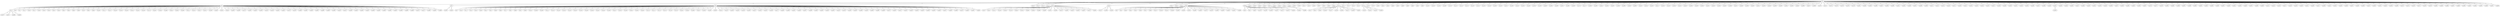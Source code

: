 graph GR{
id_0;
id_1;
id_2;
id_3;
id_4;
id_5;
id_6;
id_7;
id_8;
id_9;
id_10;
id_11;
id_12;
id_13;
id_14;
id_15;
id_16;
id_17;
id_18;
id_19;
id_20;
id_21;
id_22;
id_23;
id_24;
id_25;
id_26;
id_27;
id_28;
id_29;
id_30;
id_31;
id_32;
id_33;
id_34;
id_35;
id_36;
id_37;
id_38;
id_39;
id_40;
id_41;
id_42;
id_43;
id_44;
id_45;
id_46;
id_47;
id_48;
id_49;
id_50;
id_51;
id_52;
id_53;
id_54;
id_55;
id_56;
id_57;
id_58;
id_59;
id_60;
id_61;
id_62;
id_63;
id_64;
id_65;
id_66;
id_67;
id_68;
id_69;
id_70;
id_71;
id_72;
id_73;
id_74;
id_75;
id_76;
id_77;
id_78;
id_79;
id_80;
id_81;
id_82;
id_83;
id_84;
id_85;
id_86;
id_87;
id_88;
id_89;
id_90;
id_91;
id_92;
id_93;
id_94;
id_95;
id_96;
id_97;
id_98;
id_99;
id_100;
id_101;
id_102;
id_103;
id_104;
id_105;
id_106;
id_107;
id_108;
id_109;
id_110;
id_111;
id_112;
id_113;
id_114;
id_115;
id_116;
id_117;
id_118;
id_119;
id_120;
id_121;
id_122;
id_123;
id_124;
id_125;
id_126;
id_127;
id_128;
id_129;
id_130;
id_131;
id_132;
id_133;
id_134;
id_135;
id_136;
id_137;
id_138;
id_139;
id_140;
id_141;
id_142;
id_143;
id_144;
id_145;
id_146;
id_147;
id_148;
id_149;
id_150;
id_151;
id_152;
id_153;
id_154;
id_155;
id_156;
id_157;
id_158;
id_159;
id_160;
id_161;
id_162;
id_163;
id_164;
id_165;
id_166;
id_167;
id_168;
id_169;
id_170;
id_171;
id_172;
id_173;
id_174;
id_175;
id_176;
id_177;
id_178;
id_179;
id_180;
id_181;
id_182;
id_183;
id_184;
id_185;
id_186;
id_187;
id_188;
id_189;
id_190;
id_191;
id_192;
id_193;
id_194;
id_195;
id_196;
id_197;
id_198;
id_199;
id_200;
id_201;
id_202;
id_203;
id_204;
id_205;
id_206;
id_207;
id_208;
id_209;
id_210;
id_211;
id_212;
id_213;
id_214;
id_215;
id_216;
id_217;
id_218;
id_219;
id_220;
id_221;
id_222;
id_223;
id_224;
id_225;
id_226;
id_227;
id_228;
id_229;
id_230;
id_231;
id_232;
id_233;
id_234;
id_235;
id_236;
id_237;
id_238;
id_239;
id_240;
id_241;
id_242;
id_243;
id_244;
id_245;
id_246;
id_247;
id_248;
id_249;
id_250;
id_251;
id_252;
id_253;
id_254;
id_255;
id_256;
id_257;
id_258;
id_259;
id_260;
id_261;
id_262;
id_263;
id_264;
id_265;
id_266;
id_267;
id_268;
id_269;
id_270;
id_271;
id_272;
id_273;
id_274;
id_275;
id_276;
id_277;
id_278;
id_279;
id_280;
id_281;
id_282;
id_283;
id_284;
id_285;
id_286;
id_287;
id_288;
id_289;
id_290;
id_291;
id_292;
id_293;
id_294;
id_295;
id_296;
id_297;
id_298;
id_299;
id_300;
id_301;
id_302;
id_303;
id_304;
id_305;
id_306;
id_307;
id_308;
id_309;
id_310;
id_311;
id_312;
id_313;
id_314;
id_315;
id_316;
id_317;
id_318;
id_319;
id_320;
id_321;
id_322;
id_323;
id_324;
id_325;
id_326;
id_327;
id_328;
id_329;
id_330;
id_331;
id_332;
id_333;
id_334;
id_335;
id_336;
id_337;
id_338;
id_339;
id_340;
id_341;
id_342;
id_343;
id_344;
id_345;
id_346;
id_347;
id_348;
id_349;
id_350;
id_351;
id_352;
id_353;
id_354;
id_355;
id_356;
id_357;
id_358;
id_359;
id_360;
id_361;
id_362;
id_363;
id_364;
id_365;
id_366;
id_367;
id_368;
id_369;
id_370;
id_371;
id_372;
id_373;
id_374;
id_375;
id_376;
id_377;
id_378;
id_379;
id_380;
id_381;
id_382;
id_383;
id_384;
id_385;
id_386;
id_387;
id_388;
id_389;
id_390;
id_391;
id_392;
id_393;
id_394;
id_395;
id_396;
id_397;
id_398;
id_399;
id_400;
id_401;
id_402;
id_403;
id_404;
id_405;
id_406;
id_407;
id_408;
id_409;
id_410;
id_411;
id_412;
id_413;
id_414;
id_415;
id_416;
id_417;
id_418;
id_419;
id_420;
id_421;
id_422;
id_423;
id_424;
id_425;
id_426;
id_427;
id_428;
id_429;
id_430;
id_431;
id_432;
id_433;
id_434;
id_435;
id_436;
id_437;
id_438;
id_439;
id_440;
id_441;
id_442;
id_443;
id_444;
id_445;
id_446;
id_447;
id_448;
id_449;
id_450;
id_451;
id_452;
id_453;
id_454;
id_455;
id_456;
id_457;
id_458;
id_459;
id_460;
id_461;
id_462;
id_463;
id_464;
id_465;
id_466;
id_467;
id_468;
id_469;
id_470;
id_471;
id_472;
id_473;
id_474;
id_475;
id_476;
id_477;
id_478;
id_479;
id_480;
id_481;
id_482;
id_483;
id_484;
id_485;
id_486;
id_487;
id_488;
id_489;
id_490;
id_491;
id_492;
id_493;
id_494;
id_495;
id_496;
id_497;
id_498;
id_499;
id_1--id_4[label=1];
id_1--id_5[label=1];
id_1--id_8[label=1];
id_1--id_10[label=1];
id_1--id_12[label=1];
id_1--id_13[label=1];
id_1--id_14[label=1];
id_1--id_15[label=1];
id_1--id_18[label=1];
id_1--id_21[label=1];
id_1--id_23[label=1];
id_1--id_24[label=1];
id_1--id_25[label=1];
id_1--id_26[label=1];
id_1--id_28[label=1];
id_1--id_29[label=1];
id_1--id_30[label=1];
id_1--id_35[label=1];
id_1--id_37[label=1];
id_1--id_40[label=1];
id_1--id_44[label=1];
id_1--id_45[label=1];
id_1--id_46[label=1];
id_1--id_48[label=1];
id_1--id_49[label=1];
id_1--id_51[label=1];
id_1--id_53[label=1];
id_1--id_56[label=1];
id_1--id_60[label=1];
id_1--id_64[label=1];
id_1--id_66[label=1];
id_1--id_68[label=1];
id_1--id_70[label=1];
id_1--id_71[label=1];
id_1--id_72[label=1];
id_1--id_73[label=1];
id_1--id_74[label=1];
id_1--id_75[label=1];
id_1--id_78[label=1];
id_1--id_79[label=1];
id_1--id_80[label=1];
id_1--id_81[label=1];
id_1--id_82[label=1];
id_1--id_84[label=1];
id_1--id_85[label=1];
id_1--id_86[label=1];
id_1--id_89[label=1];
id_1--id_90[label=1];
id_1--id_93[label=1];
id_1--id_95[label=1];
id_1--id_102[label=1];
id_1--id_103[label=1];
id_1--id_104[label=1];
id_1--id_108[label=1];
id_1--id_110[label=1];
id_1--id_112[label=1];
id_1--id_113[label=1];
id_1--id_115[label=1];
id_1--id_119[label=1];
id_1--id_122[label=1];
id_1--id_123[label=1];
id_1--id_124[label=1];
id_1--id_128[label=1];
id_1--id_132[label=1];
id_1--id_137[label=1];
id_1--id_138[label=1];
id_1--id_143[label=1];
id_1--id_145[label=1];
id_1--id_149[label=1];
id_1--id_150[label=1];
id_1--id_153[label=1];
id_1--id_160[label=1];
id_1--id_164[label=1];
id_1--id_166[label=1];
id_1--id_167[label=1];
id_1--id_168[label=1];
id_1--id_169[label=1];
id_1--id_175[label=1];
id_1--id_177[label=1];
id_1--id_185[label=1];
id_1--id_190[label=1];
id_1--id_191[label=1];
id_1--id_192[label=1];
id_1--id_195[label=1];
id_1--id_198[label=1];
id_1--id_199[label=1];
id_1--id_204[label=1];
id_1--id_206[label=1];
id_1--id_210[label=1];
id_1--id_214[label=1];
id_1--id_216[label=1];
id_1--id_217[label=1];
id_1--id_218[label=1];
id_1--id_219[label=1];
id_1--id_220[label=1];
id_1--id_221[label=1];
id_1--id_225[label=1];
id_1--id_228[label=1];
id_1--id_229[label=1];
id_1--id_230[label=1];
id_1--id_232[label=1];
id_1--id_235[label=1];
id_1--id_244[label=1];
id_1--id_245[label=1];
id_1--id_246[label=1];
id_1--id_247[label=1];
id_1--id_248[label=1];
id_1--id_249[label=1];
id_1--id_250[label=1];
id_1--id_251[label=1];
id_1--id_253[label=1];
id_1--id_254[label=1];
id_1--id_256[label=1];
id_1--id_259[label=1];
id_1--id_261[label=1];
id_1--id_263[label=1];
id_1--id_264[label=1];
id_1--id_266[label=1];
id_1--id_267[label=1];
id_1--id_268[label=1];
id_1--id_270[label=1];
id_1--id_272[label=1];
id_1--id_273[label=1];
id_1--id_274[label=1];
id_1--id_276[label=1];
id_1--id_278[label=1];
id_1--id_279[label=1];
id_1--id_281[label=1];
id_1--id_283[label=1];
id_1--id_285[label=1];
id_1--id_286[label=1];
id_1--id_287[label=1];
id_1--id_290[label=1];
id_1--id_299[label=1];
id_1--id_301[label=1];
id_1--id_302[label=1];
id_1--id_306[label=1];
id_1--id_307[label=1];
id_1--id_308[label=1];
id_1--id_309[label=1];
id_1--id_311[label=1];
id_1--id_312[label=1];
id_1--id_313[label=1];
id_1--id_316[label=1];
id_1--id_317[label=1];
id_1--id_320[label=1];
id_1--id_321[label=1];
id_1--id_322[label=1];
id_1--id_323[label=1];
id_1--id_324[label=1];
id_1--id_325[label=1];
id_1--id_327[label=1];
id_1--id_328[label=1];
id_1--id_329[label=1];
id_1--id_330[label=1];
id_1--id_331[label=1];
id_1--id_332[label=1];
id_1--id_335[label=1];
id_1--id_336[label=1];
id_1--id_337[label=1];
id_1--id_338[label=1];
id_1--id_340[label=1];
id_1--id_341[label=1];
id_1--id_343[label=1];
id_1--id_344[label=1];
id_1--id_345[label=1];
id_1--id_347[label=1];
id_1--id_349[label=1];
id_1--id_350[label=1];
id_1--id_352[label=1];
id_1--id_353[label=1];
id_1--id_354[label=1];
id_1--id_356[label=1];
id_1--id_357[label=1];
id_1--id_359[label=1];
id_1--id_360[label=1];
id_1--id_362[label=1];
id_1--id_363[label=1];
id_1--id_367[label=1];
id_1--id_374[label=1];
id_1--id_377[label=1];
id_1--id_379[label=1];
id_1--id_383[label=1];
id_1--id_384[label=1];
id_1--id_386[label=1];
id_1--id_387[label=1];
id_1--id_388[label=1];
id_1--id_390[label=1];
id_1--id_391[label=1];
id_1--id_392[label=1];
id_1--id_394[label=1];
id_1--id_396[label=1];
id_1--id_397[label=1];
id_1--id_400[label=1];
id_1--id_401[label=1];
id_1--id_402[label=1];
id_1--id_405[label=1];
id_1--id_407[label=1];
id_1--id_408[label=1];
id_1--id_409[label=1];
id_1--id_412[label=1];
id_1--id_414[label=1];
id_1--id_416[label=1];
id_1--id_417[label=1];
id_1--id_418[label=1];
id_1--id_419[label=1];
id_1--id_420[label=1];
id_1--id_421[label=1];
id_1--id_426[label=1];
id_1--id_427[label=1];
id_1--id_428[label=1];
id_1--id_431[label=1];
id_1--id_432[label=1];
id_1--id_433[label=1];
id_1--id_436[label=1];
id_1--id_437[label=1];
id_1--id_438[label=1];
id_1--id_446[label=1];
id_1--id_447[label=1];
id_1--id_450[label=1];
id_1--id_451[label=1];
id_1--id_452[label=1];
id_1--id_454[label=1];
id_1--id_456[label=1];
id_1--id_473[label=1];
id_1--id_474[label=1];
id_1--id_476[label=1];
id_1--id_477[label=1];
id_1--id_478[label=1];
id_1--id_479[label=1];
id_1--id_482[label=1];
id_1--id_484[label=1];
id_1--id_486[label=1];
id_1--id_487[label=1];
id_1--id_489[label=1];
id_1--id_490[label=1];
id_1--id_492[label=1];
id_1--id_494[label=1];
id_1--id_495[label=1];
id_1--id_496[label=1];
id_1--id_497[label=1];
id_1--id_499[label=1];
id_4--id_2[label=1];
id_4--id_6[label=1];
id_4--id_7[label=1];
id_4--id_11[label=1];
id_4--id_20[label=1];
id_4--id_27[label=1];
id_4--id_39[label=1];
id_4--id_43[label=1];
id_4--id_50[label=1];
id_4--id_52[label=1];
id_4--id_54[label=1];
id_4--id_61[label=1];
id_4--id_62[label=1];
id_4--id_63[label=1];
id_4--id_69[label=1];
id_4--id_76[label=1];
id_4--id_92[label=1];
id_4--id_94[label=1];
id_4--id_100[label=1];
id_4--id_117[label=1];
id_4--id_127[label=1];
id_4--id_129[label=1];
id_4--id_133[label=1];
id_4--id_134[label=1];
id_4--id_141[label=1];
id_4--id_152[label=1];
id_4--id_156[label=1];
id_4--id_173[label=1];
id_4--id_182[label=1];
id_4--id_183[label=1];
id_4--id_188[label=1];
id_4--id_201[label=1];
id_4--id_203[label=1];
id_4--id_208[label=1];
id_4--id_211[label=1];
id_4--id_213[label=1];
id_4--id_227[label=1];
id_4--id_231[label=1];
id_4--id_239[label=1];
id_4--id_240[label=1];
id_4--id_241[label=1];
id_4--id_255[label=1];
id_4--id_265[label=1];
id_4--id_269[label=1];
id_4--id_275[label=1];
id_4--id_282[label=1];
id_4--id_292[label=1];
id_4--id_293[label=1];
id_4--id_314[label=1];
id_4--id_318[label=1];
id_4--id_342[label=1];
id_4--id_361[label=1];
id_4--id_370[label=1];
id_4--id_378[label=1];
id_4--id_380[label=1];
id_4--id_382[label=1];
id_4--id_393[label=1];
id_4--id_395[label=1];
id_4--id_398[label=1];
id_4--id_399[label=1];
id_4--id_406[label=1];
id_4--id_410[label=1];
id_4--id_413[label=1];
id_4--id_439[label=1];
id_4--id_443[label=1];
id_4--id_444[label=1];
id_4--id_445[label=1];
id_4--id_449[label=1];
id_4--id_458[label=1];
id_4--id_460[label=1];
id_4--id_462[label=1];
id_4--id_463[label=1];
id_4--id_464[label=1];
id_4--id_466[label=1];
id_4--id_468[label=1];
id_4--id_470[label=1];
id_4--id_471[label=1];
id_4--id_480[label=1];
id_4--id_485[label=1];
id_4--id_498[label=1];
id_5--id_200[label=1];
id_5--id_453[label=1];
id_8--id_3[label=1];
id_8--id_16[label=1];
id_8--id_17[label=1];
id_8--id_22[label=1];
id_8--id_33[label=1];
id_8--id_36[label=1];
id_8--id_41[label=1];
id_8--id_47[label=1];
id_8--id_58[label=1];
id_8--id_65[label=1];
id_8--id_77[label=1];
id_8--id_87[label=1];
id_8--id_88[label=1];
id_8--id_97[label=1];
id_8--id_99[label=1];
id_8--id_101[label=1];
id_8--id_106[label=1];
id_8--id_109[label=1];
id_8--id_111[label=1];
id_8--id_114[label=1];
id_8--id_116[label=1];
id_8--id_120[label=1];
id_8--id_125[label=1];
id_8--id_130[label=1];
id_8--id_135[label=1];
id_8--id_136[label=1];
id_8--id_140[label=1];
id_8--id_142[label=1];
id_8--id_144[label=1];
id_8--id_146[label=1];
id_8--id_147[label=1];
id_8--id_155[label=1];
id_8--id_159[label=1];
id_8--id_161[label=1];
id_8--id_162[label=1];
id_8--id_165[label=1];
id_8--id_170[label=1];
id_8--id_171[label=1];
id_8--id_172[label=1];
id_8--id_174[label=1];
id_8--id_178[label=1];
id_8--id_179[label=1];
id_8--id_181[label=1];
id_8--id_184[label=1];
id_8--id_186[label=1];
id_8--id_187[label=1];
id_8--id_193[label=1];
id_8--id_194[label=1];
id_8--id_209[label=1];
id_8--id_212[label=1];
id_8--id_215[label=1];
id_8--id_226[label=1];
id_8--id_233[label=1];
id_8--id_234[label=1];
id_8--id_236[label=1];
id_8--id_237[label=1];
id_8--id_242[label=1];
id_8--id_252[label=1];
id_8--id_258[label=1];
id_8--id_277[label=1];
id_8--id_280[label=1];
id_8--id_289[label=1];
id_8--id_291[label=1];
id_8--id_294[label=1];
id_8--id_297[label=1];
id_8--id_298[label=1];
id_8--id_300[label=1];
id_8--id_303[label=1];
id_8--id_304[label=1];
id_8--id_305[label=1];
id_8--id_310[label=1];
id_8--id_319[label=1];
id_8--id_334[label=1];
id_8--id_339[label=1];
id_8--id_348[label=1];
id_8--id_355[label=1];
id_8--id_365[label=1];
id_8--id_368[label=1];
id_8--id_369[label=1];
id_8--id_372[label=1];
id_8--id_403[label=1];
id_8--id_411[label=1];
id_8--id_422[label=1];
id_8--id_423[label=1];
id_8--id_424[label=1];
id_8--id_425[label=1];
id_8--id_429[label=1];
id_8--id_434[label=1];
id_8--id_442[label=1];
id_8--id_457[label=1];
id_8--id_465[label=1];
id_8--id_469[label=1];
id_8--id_475[label=1];
id_8--id_483[label=1];
id_8--id_491[label=1];
id_8--id_493[label=1];
id_15--id_19[label=1];
id_15--id_34[label=1];
id_15--id_121[label=1];
id_15--id_154[label=1];
id_15--id_163[label=1];
id_15--id_176[label=1];
id_15--id_202[label=1];
id_15--id_222[label=1];
id_15--id_260[label=1];
id_15--id_262[label=1];
id_15--id_288[label=1];
id_15--id_296[label=1];
id_15--id_351[label=1];
id_15--id_358[label=1];
id_15--id_375[label=1];
id_15--id_381[label=1];
id_15--id_415[label=1];
id_15--id_435[label=1];
id_15--id_467[label=1];
id_15--id_472[label=1];
id_15--id_481[label=1];
id_18--id_151[label=1];
id_18--id_189[label=1];
id_18--id_243[label=1];
id_25--id_0[label=1];
id_25--id_9[label=1];
id_25--id_38[label=1];
id_25--id_42[label=1];
id_25--id_55[label=1];
id_25--id_59[label=1];
id_25--id_67[label=1];
id_25--id_98[label=1];
id_25--id_107[label=1];
id_25--id_126[label=1];
id_25--id_131[label=1];
id_25--id_196[label=1];
id_25--id_238[label=1];
id_25--id_326[label=1];
id_25--id_333[label=1];
id_25--id_346[label=1];
id_25--id_364[label=1];
id_25--id_373[label=1];
id_25--id_376[label=1];
id_25--id_385[label=1];
id_25--id_404[label=1];
id_25--id_440[label=1];
id_25--id_441[label=1];
id_25--id_488[label=1];
id_26--id_32[label=1];
id_26--id_57[label=1];
id_26--id_83[label=1];
id_26--id_118[label=1];
id_26--id_139[label=1];
id_26--id_180[label=1];
id_26--id_197[label=1];
id_26--id_271[label=1];
id_26--id_315[label=1];
id_26--id_455[label=1];
id_37--id_284[label=1];
id_37--id_389[label=1];
id_70--id_31[label=1];
id_70--id_91[label=1];
id_70--id_96[label=1];
id_70--id_148[label=1];
id_70--id_157[label=1];
id_70--id_158[label=1];
id_70--id_205[label=1];
id_70--id_371[label=1];
id_70--id_430[label=1];
id_70--id_461[label=1];
id_75--id_105[label=1];
id_75--id_223[label=1];
id_75--id_224[label=1];
id_75--id_459[label=1];
id_341--id_295[label=1];
id_2--id_207[label=1];
id_2--id_257[label=1];
id_2--id_366[label=1];
id_2--id_448[label=1];
}